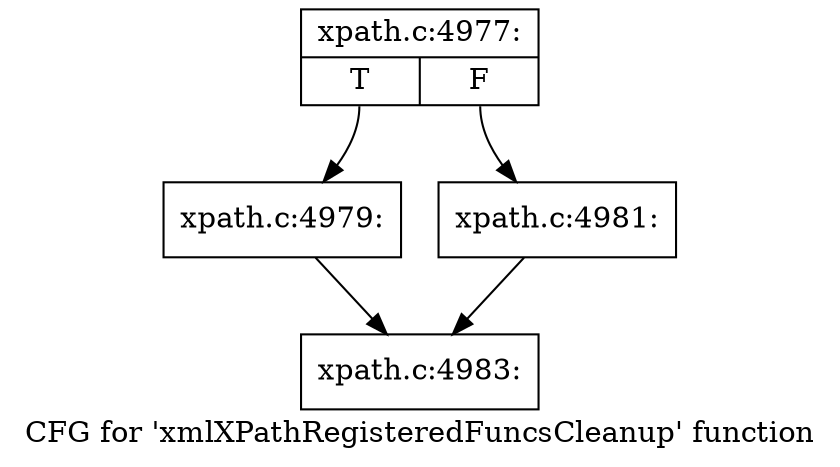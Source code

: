 digraph "CFG for 'xmlXPathRegisteredFuncsCleanup' function" {
	label="CFG for 'xmlXPathRegisteredFuncsCleanup' function";

	Node0x55e6b25eaf10 [shape=record,label="{xpath.c:4977:|{<s0>T|<s1>F}}"];
	Node0x55e6b25eaf10:s0 -> Node0x55e6b2411070;
	Node0x55e6b25eaf10:s1 -> Node0x55e6b24110c0;
	Node0x55e6b2411070 [shape=record,label="{xpath.c:4979:}"];
	Node0x55e6b2411070 -> Node0x55e6b25eadd0;
	Node0x55e6b24110c0 [shape=record,label="{xpath.c:4981:}"];
	Node0x55e6b24110c0 -> Node0x55e6b25eadd0;
	Node0x55e6b25eadd0 [shape=record,label="{xpath.c:4983:}"];
}
